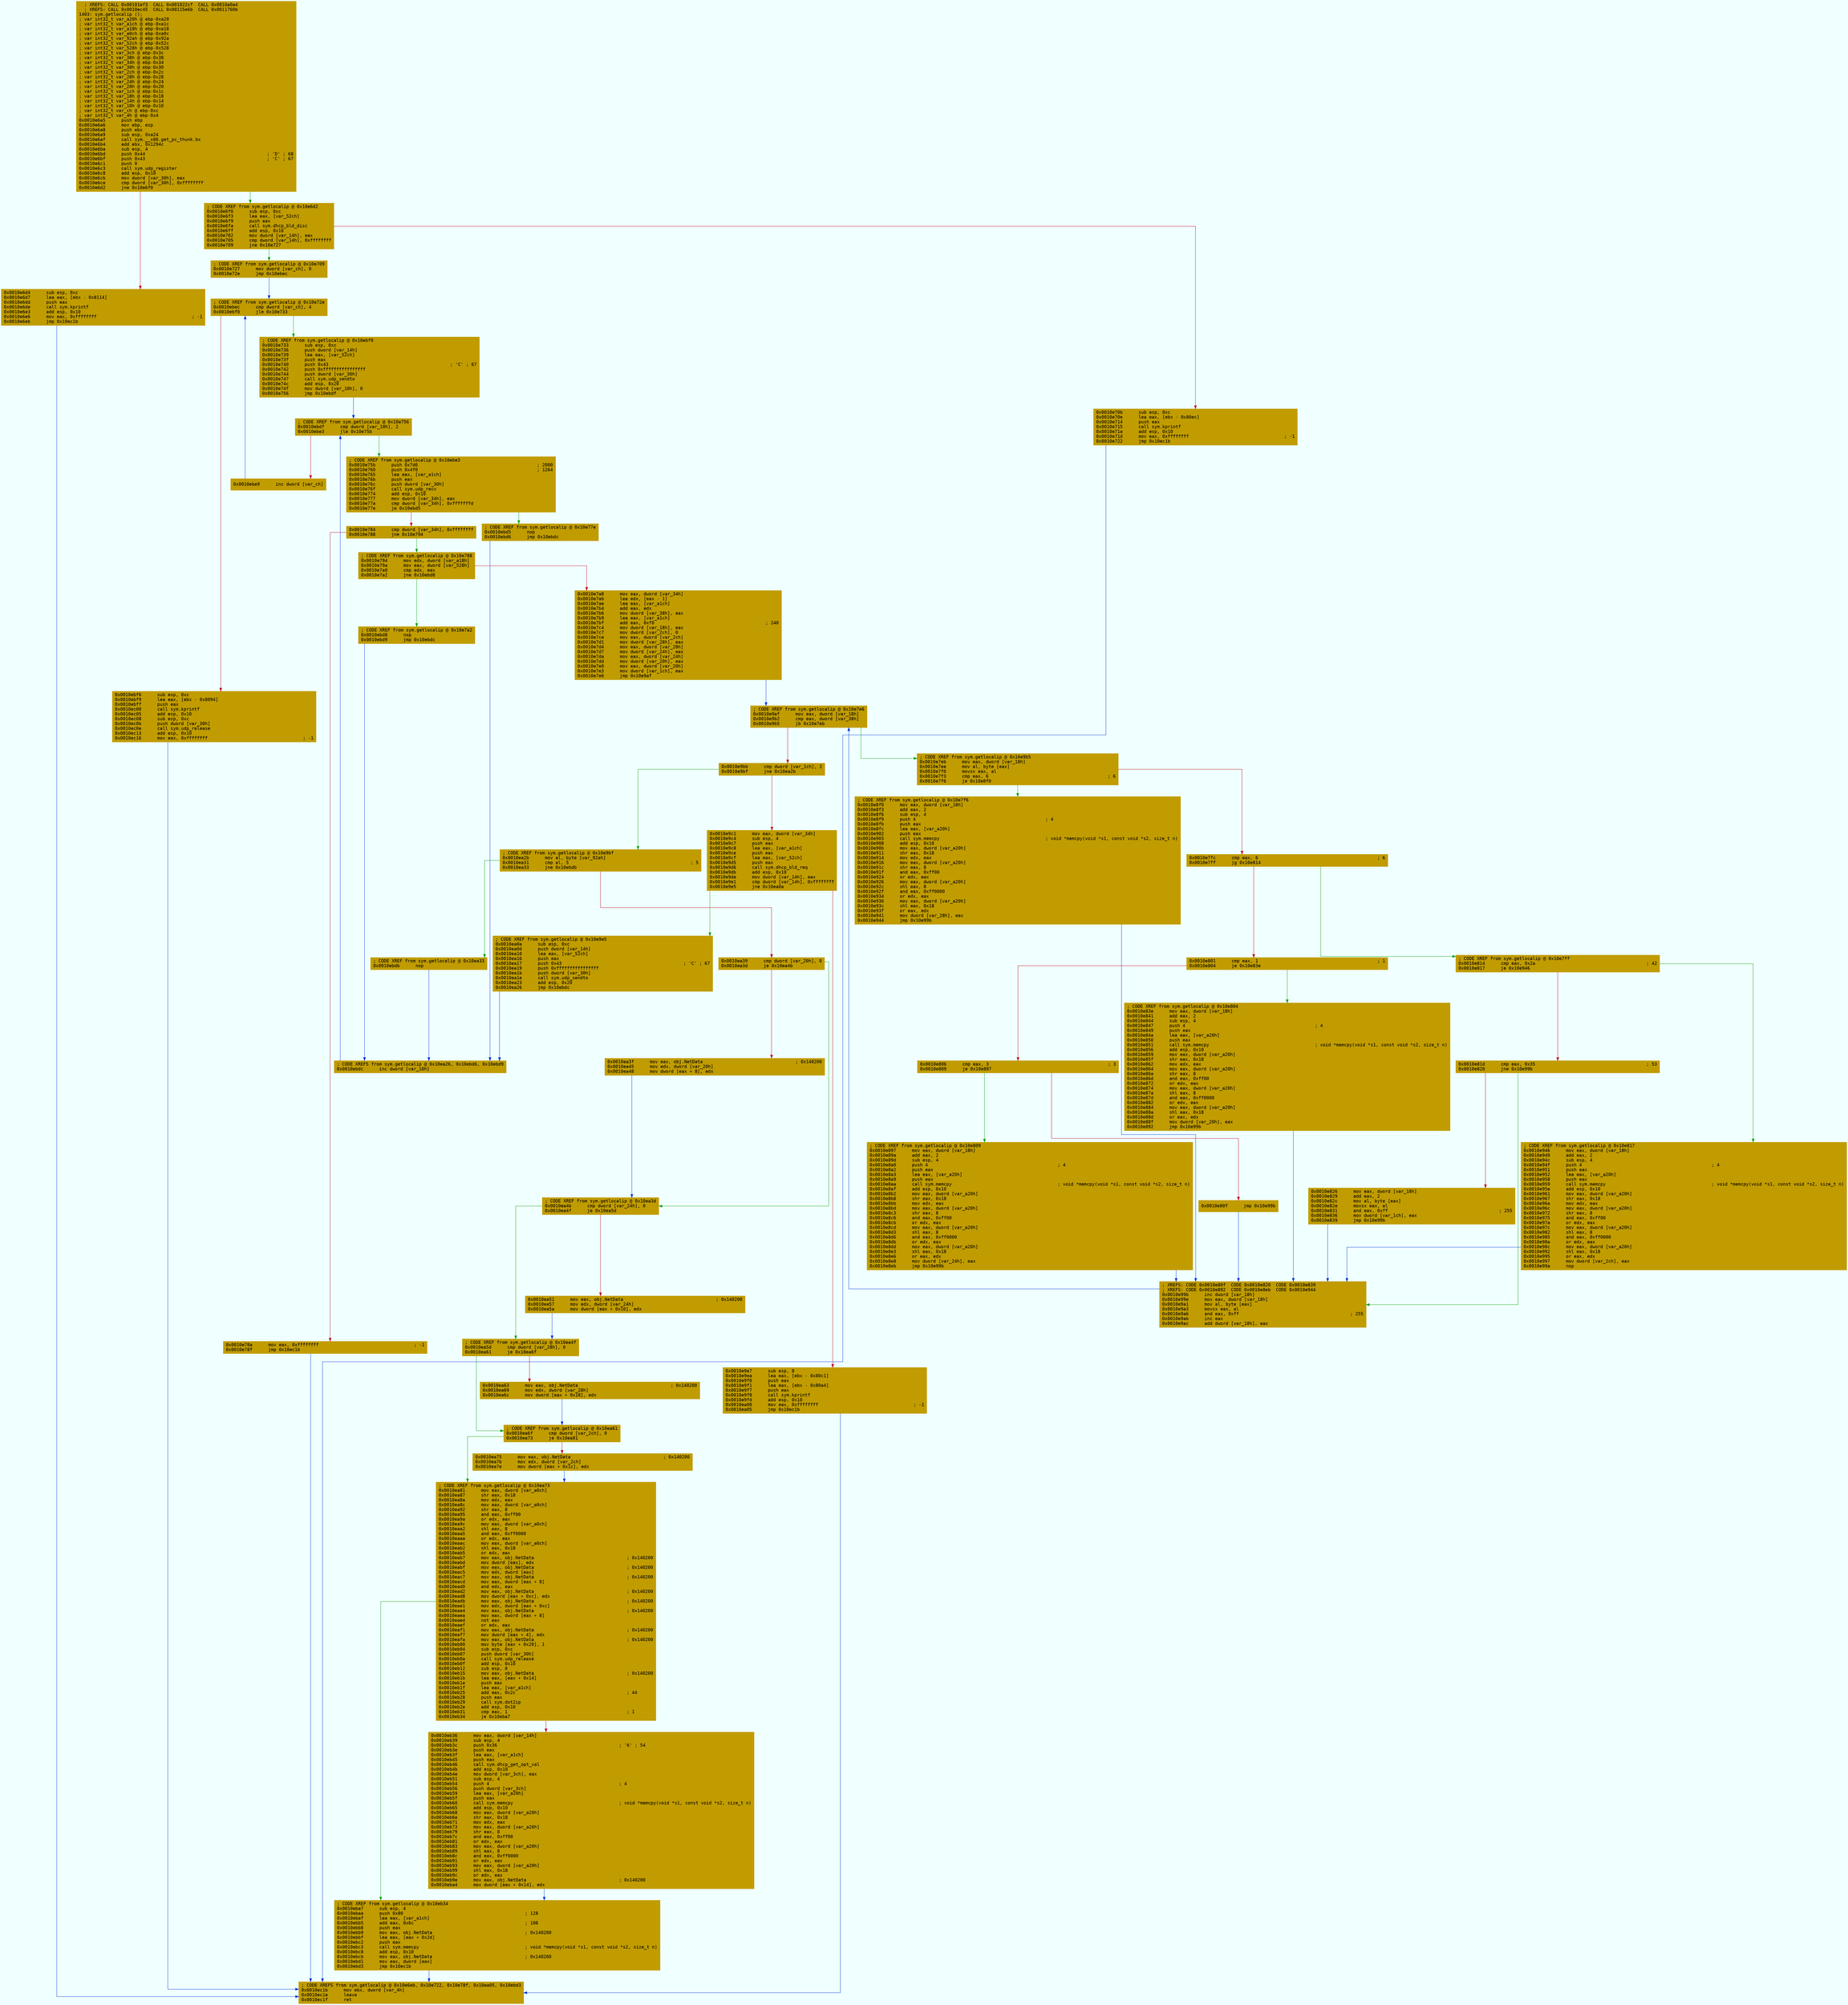 digraph code {
	graph [bgcolor=azure fontsize=8 fontname="Courier" splines="ortho"];
	node [fillcolor=gray style=filled shape=box];
	edge [arrowhead="normal"];
	"0x0010e6a5" [URL="sym.getlocalip/0x0010e6a5", fillcolor="#c19c00",color="#c19c00", fontname="Courier",label="  ; XREFS: CALL 0x00101ef3  CALL 0x001022cf  CALL 0x0010a0a4  \l  ; XREFS: CALL 0x0010ec45  CALL 0x00115e6b  CALL 0x0011760b  \l1403: sym.getlocalip ();\l; var int32_t var_a20h @ ebp-0xa20\l; var int32_t var_a1ch @ ebp-0xa1c\l; var int32_t var_a18h @ ebp-0xa18\l; var int32_t var_a0ch @ ebp-0xa0c\l; var int32_t var_92ah @ ebp-0x92a\l; var int32_t var_52ch @ ebp-0x52c\l; var int32_t var_528h @ ebp-0x528\l; var int32_t var_3ch @ ebp-0x3c\l; var int32_t var_38h @ ebp-0x38\l; var int32_t var_34h @ ebp-0x34\l; var int32_t var_30h @ ebp-0x30\l; var int32_t var_2ch @ ebp-0x2c\l; var int32_t var_28h @ ebp-0x28\l; var int32_t var_24h @ ebp-0x24\l; var int32_t var_20h @ ebp-0x20\l; var int32_t var_1ch @ ebp-0x1c\l; var int32_t var_18h @ ebp-0x18\l; var int32_t var_14h @ ebp-0x14\l; var int32_t var_10h @ ebp-0x10\l; var int32_t var_ch @ ebp-0xc\l; var int32_t var_4h @ ebp-0x4\l0x0010e6a5      push ebp\l0x0010e6a6      mov ebp, esp\l0x0010e6a8      push ebx\l0x0010e6a9      sub esp, 0xa24\l0x0010e6af      call sym.__x86.get_pc_thunk.bx\l0x0010e6b4      add ebx, 0x1294c\l0x0010e6ba      sub esp, 4\l0x0010e6bd      push 0x44                                              ; 'D' ; 68\l0x0010e6bf      push 0x43                                              ; 'C' ; 67\l0x0010e6c1      push 0\l0x0010e6c3      call sym.udp_register\l0x0010e6c8      add esp, 0x10\l0x0010e6cb      mov dword [var_30h], eax\l0x0010e6ce      cmp dword [var_30h], 0xffffffff\l0x0010e6d2      jne 0x10e6f0\l"]
	"0x0010e6d4" [URL="sym.getlocalip/0x0010e6d4", fillcolor="#c19c00",color="#c19c00", fontname="Courier",label="0x0010e6d4      sub esp, 0xc\l0x0010e6d7      lea eax, [ebx - 0x8114]\l0x0010e6dd      push eax\l0x0010e6de      call sym.kprintf\l0x0010e6e3      add esp, 0x10\l0x0010e6e6      mov eax, 0xffffffff                                    ; -1\l0x0010e6eb      jmp 0x10ec1b\l"]
	"0x0010e6f0" [URL="sym.getlocalip/0x0010e6f0", fillcolor="#c19c00",color="#c19c00", fontname="Courier",label="; CODE XREF from sym.getlocalip @ 0x10e6d2\l0x0010e6f0      sub esp, 0xc\l0x0010e6f3      lea eax, [var_52ch]\l0x0010e6f9      push eax\l0x0010e6fa      call sym.dhcp_bld_disc\l0x0010e6ff      add esp, 0x10\l0x0010e702      mov dword [var_14h], eax\l0x0010e705      cmp dword [var_14h], 0xffffffff\l0x0010e709      jne 0x10e727\l"]
	"0x0010e70b" [URL="sym.getlocalip/0x0010e70b", fillcolor="#c19c00",color="#c19c00", fontname="Courier",label="0x0010e70b      sub esp, 0xc\l0x0010e70e      lea eax, [ebx - 0x80ec]\l0x0010e714      push eax\l0x0010e715      call sym.kprintf\l0x0010e71a      add esp, 0x10\l0x0010e71d      mov eax, 0xffffffff                                    ; -1\l0x0010e722      jmp 0x10ec1b\l"]
	"0x0010e727" [URL="sym.getlocalip/0x0010e727", fillcolor="#c19c00",color="#c19c00", fontname="Courier",label="; CODE XREF from sym.getlocalip @ 0x10e709\l0x0010e727      mov dword [var_ch], 0\l0x0010e72e      jmp 0x10ebec\l"]
	"0x0010e733" [URL="sym.getlocalip/0x0010e733", fillcolor="#c19c00",color="#c19c00", fontname="Courier",label="; CODE XREF from sym.getlocalip @ 0x10ebf0\l0x0010e733      sub esp, 0xc\l0x0010e736      push dword [var_14h]\l0x0010e739      lea eax, [var_52ch]\l0x0010e73f      push eax\l0x0010e740      push 0x43                                              ; 'C' ; 67\l0x0010e742      push 0xffffffffffffffff\l0x0010e744      push dword [var_30h]\l0x0010e747      call sym.udp_sendto\l0x0010e74c      add esp, 0x20\l0x0010e74f      mov dword [var_10h], 0\l0x0010e756      jmp 0x10ebdf\l"]
	"0x0010e75b" [URL="sym.getlocalip/0x0010e75b", fillcolor="#c19c00",color="#c19c00", fontname="Courier",label="; CODE XREF from sym.getlocalip @ 0x10ebe3\l0x0010e75b      push 0x7d0                                             ; 2000\l0x0010e760      push 0x4f0                                             ; 1264\l0x0010e765      lea eax, [var_a1ch]\l0x0010e76b      push eax\l0x0010e76c      push dword [var_30h]\l0x0010e76f      call sym.udp_recv\l0x0010e774      add esp, 0x10\l0x0010e777      mov dword [var_34h], eax\l0x0010e77a      cmp dword [var_34h], 0xfffffffd\l0x0010e77e      je 0x10ebd5\l"]
	"0x0010e784" [URL="sym.getlocalip/0x0010e784", fillcolor="#c19c00",color="#c19c00", fontname="Courier",label="0x0010e784      cmp dword [var_34h], 0xffffffff\l0x0010e788      jne 0x10e794\l"]
	"0x0010e78a" [URL="sym.getlocalip/0x0010e78a", fillcolor="#c19c00",color="#c19c00", fontname="Courier",label="0x0010e78a      mov eax, 0xffffffff                                    ; -1\l0x0010e78f      jmp 0x10ec1b\l"]
	"0x0010e794" [URL="sym.getlocalip/0x0010e794", fillcolor="#c19c00",color="#c19c00", fontname="Courier",label="; CODE XREF from sym.getlocalip @ 0x10e788\l0x0010e794      mov edx, dword [var_a18h]\l0x0010e79a      mov eax, dword [var_528h]\l0x0010e7a0      cmp edx, eax\l0x0010e7a2      jne 0x10ebd8\l"]
	"0x0010e7a8" [URL="sym.getlocalip/0x0010e7a8", fillcolor="#c19c00",color="#c19c00", fontname="Courier",label="0x0010e7a8      mov eax, dword [var_34h]\l0x0010e7ab      lea edx, [eax - 1]\l0x0010e7ae      lea eax, [var_a1ch]\l0x0010e7b4      add eax, edx\l0x0010e7b6      mov dword [var_38h], eax\l0x0010e7b9      lea eax, [var_a1ch]\l0x0010e7bf      add eax, 0xf0                                          ; 240\l0x0010e7c4      mov dword [var_18h], eax\l0x0010e7c7      mov dword [var_2ch], 0\l0x0010e7ce      mov eax, dword [var_2ch]\l0x0010e7d1      mov dword [var_28h], eax\l0x0010e7d4      mov eax, dword [var_28h]\l0x0010e7d7      mov dword [var_24h], eax\l0x0010e7da      mov eax, dword [var_24h]\l0x0010e7dd      mov dword [var_20h], eax\l0x0010e7e0      mov eax, dword [var_20h]\l0x0010e7e3      mov dword [var_1ch], eax\l0x0010e7e6      jmp 0x10e9af\l"]
	"0x0010e7eb" [URL="sym.getlocalip/0x0010e7eb", fillcolor="#c19c00",color="#c19c00", fontname="Courier",label="; CODE XREF from sym.getlocalip @ 0x10e9b5\l0x0010e7eb      mov eax, dword [var_18h]\l0x0010e7ee      mov al, byte [eax]\l0x0010e7f0      movsx eax, al\l0x0010e7f3      cmp eax, 6                                             ; 6\l0x0010e7f6      je 0x10e8f0\l"]
	"0x0010e7fc" [URL="sym.getlocalip/0x0010e7fc", fillcolor="#c19c00",color="#c19c00", fontname="Courier",label="0x0010e7fc      cmp eax, 6                                             ; 6\l0x0010e7ff      jg 0x10e814\l"]
	"0x0010e801" [URL="sym.getlocalip/0x0010e801", fillcolor="#c19c00",color="#c19c00", fontname="Courier",label="0x0010e801      cmp eax, 1                                             ; 1\l0x0010e804      je 0x10e83e\l"]
	"0x0010e806" [URL="sym.getlocalip/0x0010e806", fillcolor="#c19c00",color="#c19c00", fontname="Courier",label="0x0010e806      cmp eax, 3                                             ; 3\l0x0010e809      je 0x10e897\l"]
	"0x0010e80f" [URL="sym.getlocalip/0x0010e80f", fillcolor="#c19c00",color="#c19c00", fontname="Courier",label="0x0010e80f      jmp 0x10e99b\l"]
	"0x0010e814" [URL="sym.getlocalip/0x0010e814", fillcolor="#c19c00",color="#c19c00", fontname="Courier",label="; CODE XREF from sym.getlocalip @ 0x10e7ff\l0x0010e814      cmp eax, 0x2a                                          ; 42\l0x0010e817      je 0x10e946\l"]
	"0x0010e81d" [URL="sym.getlocalip/0x0010e81d", fillcolor="#c19c00",color="#c19c00", fontname="Courier",label="0x0010e81d      cmp eax, 0x35                                          ; 53\l0x0010e820      jne 0x10e99b\l"]
	"0x0010e826" [URL="sym.getlocalip/0x0010e826", fillcolor="#c19c00",color="#c19c00", fontname="Courier",label="0x0010e826      mov eax, dword [var_18h]\l0x0010e829      add eax, 2\l0x0010e82c      mov al, byte [eax]\l0x0010e82e      movsx eax, al\l0x0010e831      and eax, 0xff                                          ; 255\l0x0010e836      mov dword [var_1ch], eax\l0x0010e839      jmp 0x10e99b\l"]
	"0x0010e83e" [URL="sym.getlocalip/0x0010e83e", fillcolor="#c19c00",color="#c19c00", fontname="Courier",label="; CODE XREF from sym.getlocalip @ 0x10e804\l0x0010e83e      mov eax, dword [var_18h]\l0x0010e841      add eax, 2\l0x0010e844      sub esp, 4\l0x0010e847      push 4                                                 ; 4\l0x0010e849      push eax\l0x0010e84a      lea eax, [var_a20h]\l0x0010e850      push eax\l0x0010e851      call sym.memcpy                                        ; void *memcpy(void *s1, const void *s2, size_t n)\l0x0010e856      add esp, 0x10\l0x0010e859      mov eax, dword [var_a20h]\l0x0010e85f      shr eax, 0x18\l0x0010e862      mov edx, eax\l0x0010e864      mov eax, dword [var_a20h]\l0x0010e86a      shr eax, 8\l0x0010e86d      and eax, 0xff00\l0x0010e872      or edx, eax\l0x0010e874      mov eax, dword [var_a20h]\l0x0010e87a      shl eax, 8\l0x0010e87d      and eax, 0xff0000\l0x0010e882      or edx, eax\l0x0010e884      mov eax, dword [var_a20h]\l0x0010e88a      shl eax, 0x18\l0x0010e88d      or eax, edx\l0x0010e88f      mov dword [var_20h], eax\l0x0010e892      jmp 0x10e99b\l"]
	"0x0010e897" [URL="sym.getlocalip/0x0010e897", fillcolor="#c19c00",color="#c19c00", fontname="Courier",label="; CODE XREF from sym.getlocalip @ 0x10e809\l0x0010e897      mov eax, dword [var_18h]\l0x0010e89a      add eax, 2\l0x0010e89d      sub esp, 4\l0x0010e8a0      push 4                                                 ; 4\l0x0010e8a2      push eax\l0x0010e8a3      lea eax, [var_a20h]\l0x0010e8a9      push eax\l0x0010e8aa      call sym.memcpy                                        ; void *memcpy(void *s1, const void *s2, size_t n)\l0x0010e8af      add esp, 0x10\l0x0010e8b2      mov eax, dword [var_a20h]\l0x0010e8b8      shr eax, 0x18\l0x0010e8bb      mov edx, eax\l0x0010e8bd      mov eax, dword [var_a20h]\l0x0010e8c3      shr eax, 8\l0x0010e8c6      and eax, 0xff00\l0x0010e8cb      or edx, eax\l0x0010e8cd      mov eax, dword [var_a20h]\l0x0010e8d3      shl eax, 8\l0x0010e8d6      and eax, 0xff0000\l0x0010e8db      or edx, eax\l0x0010e8dd      mov eax, dword [var_a20h]\l0x0010e8e3      shl eax, 0x18\l0x0010e8e6      or eax, edx\l0x0010e8e8      mov dword [var_24h], eax\l0x0010e8eb      jmp 0x10e99b\l"]
	"0x0010e8f0" [URL="sym.getlocalip/0x0010e8f0", fillcolor="#c19c00",color="#c19c00", fontname="Courier",label="; CODE XREF from sym.getlocalip @ 0x10e7f6\l0x0010e8f0      mov eax, dword [var_18h]\l0x0010e8f3      add eax, 2\l0x0010e8f6      sub esp, 4\l0x0010e8f9      push 4                                                 ; 4\l0x0010e8fb      push eax\l0x0010e8fc      lea eax, [var_a20h]\l0x0010e902      push eax\l0x0010e903      call sym.memcpy                                        ; void *memcpy(void *s1, const void *s2, size_t n)\l0x0010e908      add esp, 0x10\l0x0010e90b      mov eax, dword [var_a20h]\l0x0010e911      shr eax, 0x18\l0x0010e914      mov edx, eax\l0x0010e916      mov eax, dword [var_a20h]\l0x0010e91c      shr eax, 8\l0x0010e91f      and eax, 0xff00\l0x0010e924      or edx, eax\l0x0010e926      mov eax, dword [var_a20h]\l0x0010e92c      shl eax, 8\l0x0010e92f      and eax, 0xff0000\l0x0010e934      or edx, eax\l0x0010e936      mov eax, dword [var_a20h]\l0x0010e93c      shl eax, 0x18\l0x0010e93f      or eax, edx\l0x0010e941      mov dword [var_28h], eax\l0x0010e944      jmp 0x10e99b\l"]
	"0x0010e946" [URL="sym.getlocalip/0x0010e946", fillcolor="#c19c00",color="#c19c00", fontname="Courier",label="; CODE XREF from sym.getlocalip @ 0x10e817\l0x0010e946      mov eax, dword [var_18h]\l0x0010e949      add eax, 2\l0x0010e94c      sub esp, 4\l0x0010e94f      push 4                                                 ; 4\l0x0010e951      push eax\l0x0010e952      lea eax, [var_a20h]\l0x0010e958      push eax\l0x0010e959      call sym.memcpy                                        ; void *memcpy(void *s1, const void *s2, size_t n)\l0x0010e95e      add esp, 0x10\l0x0010e961      mov eax, dword [var_a20h]\l0x0010e967      shr eax, 0x18\l0x0010e96a      mov edx, eax\l0x0010e96c      mov eax, dword [var_a20h]\l0x0010e972      shr eax, 8\l0x0010e975      and eax, 0xff00\l0x0010e97a      or edx, eax\l0x0010e97c      mov eax, dword [var_a20h]\l0x0010e982      shl eax, 8\l0x0010e985      and eax, 0xff0000\l0x0010e98a      or edx, eax\l0x0010e98c      mov eax, dword [var_a20h]\l0x0010e992      shl eax, 0x18\l0x0010e995      or eax, edx\l0x0010e997      mov dword [var_2ch], eax\l0x0010e99a      nop\l"]
	"0x0010e99b" [URL="sym.getlocalip/0x0010e99b", fillcolor="#c19c00",color="#c19c00", fontname="Courier",label="; XREFS: CODE 0x0010e80f  CODE 0x0010e820  CODE 0x0010e839  \l; XREFS: CODE 0x0010e892  CODE 0x0010e8eb  CODE 0x0010e944  \l0x0010e99b      inc dword [var_18h]\l0x0010e99e      mov eax, dword [var_18h]\l0x0010e9a1      mov al, byte [eax]\l0x0010e9a3      movsx eax, al\l0x0010e9a6      and eax, 0xff                                          ; 255\l0x0010e9ab      inc eax\l0x0010e9ac      add dword [var_18h], eax\l"]
	"0x0010e9af" [URL="sym.getlocalip/0x0010e9af", fillcolor="#c19c00",color="#c19c00", fontname="Courier",label="; CODE XREF from sym.getlocalip @ 0x10e7e6\l0x0010e9af      mov eax, dword [var_18h]\l0x0010e9b2      cmp eax, dword [var_38h]\l0x0010e9b5      jb 0x10e7eb\l"]
	"0x0010e9bb" [URL="sym.getlocalip/0x0010e9bb", fillcolor="#c19c00",color="#c19c00", fontname="Courier",label="0x0010e9bb      cmp dword [var_1ch], 2\l0x0010e9bf      jne 0x10ea2b\l"]
	"0x0010e9c1" [URL="sym.getlocalip/0x0010e9c1", fillcolor="#c19c00",color="#c19c00", fontname="Courier",label="0x0010e9c1      mov eax, dword [var_34h]\l0x0010e9c4      sub esp, 4\l0x0010e9c7      push eax\l0x0010e9c8      lea eax, [var_a1ch]\l0x0010e9ce      push eax\l0x0010e9cf      lea eax, [var_52ch]\l0x0010e9d5      push eax\l0x0010e9d6      call sym.dhcp_bld_req\l0x0010e9db      add esp, 0x10\l0x0010e9de      mov dword [var_14h], eax\l0x0010e9e1      cmp dword [var_14h], 0xffffffff\l0x0010e9e5      jne 0x10ea0a\l"]
	"0x0010e9e7" [URL="sym.getlocalip/0x0010e9e7", fillcolor="#c19c00",color="#c19c00", fontname="Courier",label="0x0010e9e7      sub esp, 8\l0x0010e9ea      lea eax, [ebx - 0x80c1]\l0x0010e9f0      push eax\l0x0010e9f1      lea eax, [ebx - 0x80a4]\l0x0010e9f7      push eax\l0x0010e9f8      call sym.kprintf\l0x0010e9fd      add esp, 0x10\l0x0010ea00      mov eax, 0xffffffff                                    ; -1\l0x0010ea05      jmp 0x10ec1b\l"]
	"0x0010ea0a" [URL="sym.getlocalip/0x0010ea0a", fillcolor="#c19c00",color="#c19c00", fontname="Courier",label="; CODE XREF from sym.getlocalip @ 0x10e9e5\l0x0010ea0a      sub esp, 0xc\l0x0010ea0d      push dword [var_14h]\l0x0010ea10      lea eax, [var_52ch]\l0x0010ea16      push eax\l0x0010ea17      push 0x43                                              ; 'C' ; 67\l0x0010ea19      push 0xffffffffffffffff\l0x0010ea1b      push dword [var_30h]\l0x0010ea1e      call sym.udp_sendto\l0x0010ea23      add esp, 0x20\l0x0010ea26      jmp 0x10ebdc\l"]
	"0x0010ea2b" [URL="sym.getlocalip/0x0010ea2b", fillcolor="#c19c00",color="#c19c00", fontname="Courier",label="; CODE XREF from sym.getlocalip @ 0x10e9bf\l0x0010ea2b      mov al, byte [var_92ah]\l0x0010ea31      cmp al, 5                                              ; 5\l0x0010ea33      jne 0x10ebdb\l"]
	"0x0010ea39" [URL="sym.getlocalip/0x0010ea39", fillcolor="#c19c00",color="#c19c00", fontname="Courier",label="0x0010ea39      cmp dword [var_20h], 0\l0x0010ea3d      je 0x10ea4b\l"]
	"0x0010ea3f" [URL="sym.getlocalip/0x0010ea3f", fillcolor="#c19c00",color="#c19c00", fontname="Courier",label="0x0010ea3f      mov eax, obj.NetData                                   ; 0x140200\l0x0010ea45      mov edx, dword [var_20h]\l0x0010ea48      mov dword [eax + 8], edx\l"]
	"0x0010ea4b" [URL="sym.getlocalip/0x0010ea4b", fillcolor="#c19c00",color="#c19c00", fontname="Courier",label="; CODE XREF from sym.getlocalip @ 0x10ea3d\l0x0010ea4b      cmp dword [var_24h], 0\l0x0010ea4f      je 0x10ea5d\l"]
	"0x0010ea51" [URL="sym.getlocalip/0x0010ea51", fillcolor="#c19c00",color="#c19c00", fontname="Courier",label="0x0010ea51      mov eax, obj.NetData                                   ; 0x140200\l0x0010ea57      mov edx, dword [var_24h]\l0x0010ea5a      mov dword [eax + 0x10], edx\l"]
	"0x0010ea5d" [URL="sym.getlocalip/0x0010ea5d", fillcolor="#c19c00",color="#c19c00", fontname="Courier",label="; CODE XREF from sym.getlocalip @ 0x10ea4f\l0x0010ea5d      cmp dword [var_28h], 0\l0x0010ea61      je 0x10ea6f\l"]
	"0x0010ea63" [URL="sym.getlocalip/0x0010ea63", fillcolor="#c19c00",color="#c19c00", fontname="Courier",label="0x0010ea63      mov eax, obj.NetData                                   ; 0x140200\l0x0010ea69      mov edx, dword [var_28h]\l0x0010ea6c      mov dword [eax + 0x18], edx\l"]
	"0x0010ea6f" [URL="sym.getlocalip/0x0010ea6f", fillcolor="#c19c00",color="#c19c00", fontname="Courier",label="; CODE XREF from sym.getlocalip @ 0x10ea61\l0x0010ea6f      cmp dword [var_2ch], 0\l0x0010ea73      je 0x10ea81\l"]
	"0x0010ea75" [URL="sym.getlocalip/0x0010ea75", fillcolor="#c19c00",color="#c19c00", fontname="Courier",label="0x0010ea75      mov eax, obj.NetData                                   ; 0x140200\l0x0010ea7b      mov edx, dword [var_2ch]\l0x0010ea7e      mov dword [eax + 0x1c], edx\l"]
	"0x0010ea81" [URL="sym.getlocalip/0x0010ea81", fillcolor="#c19c00",color="#c19c00", fontname="Courier",label="; CODE XREF from sym.getlocalip @ 0x10ea73\l0x0010ea81      mov eax, dword [var_a0ch]\l0x0010ea87      shr eax, 0x18\l0x0010ea8a      mov edx, eax\l0x0010ea8c      mov eax, dword [var_a0ch]\l0x0010ea92      shr eax, 8\l0x0010ea95      and eax, 0xff00\l0x0010ea9a      or edx, eax\l0x0010ea9c      mov eax, dword [var_a0ch]\l0x0010eaa2      shl eax, 8\l0x0010eaa5      and eax, 0xff0000\l0x0010eaaa      or edx, eax\l0x0010eaac      mov eax, dword [var_a0ch]\l0x0010eab2      shl eax, 0x18\l0x0010eab5      or edx, eax\l0x0010eab7      mov eax, obj.NetData                                   ; 0x140200\l0x0010eabd      mov dword [eax], edx\l0x0010eabf      mov eax, obj.NetData                                   ; 0x140200\l0x0010eac5      mov edx, dword [eax]\l0x0010eac7      mov eax, obj.NetData                                   ; 0x140200\l0x0010eacd      mov eax, dword [eax + 8]\l0x0010ead0      and edx, eax\l0x0010ead2      mov eax, obj.NetData                                   ; 0x140200\l0x0010ead8      mov dword [eax + 0xc], edx\l0x0010eadb      mov eax, obj.NetData                                   ; 0x140200\l0x0010eae1      mov edx, dword [eax + 0xc]\l0x0010eae4      mov eax, obj.NetData                                   ; 0x140200\l0x0010eaea      mov eax, dword [eax + 8]\l0x0010eaed      not eax\l0x0010eaef      or edx, eax\l0x0010eaf1      mov eax, obj.NetData                                   ; 0x140200\l0x0010eaf7      mov dword [eax + 4], edx\l0x0010eafa      mov eax, obj.NetData                                   ; 0x140200\l0x0010eb00      mov byte [eax + 0x20], 1\l0x0010eb04      sub esp, 0xc\l0x0010eb07      push dword [var_30h]\l0x0010eb0a      call sym.udp_release\l0x0010eb0f      add esp, 0x10\l0x0010eb12      sub esp, 8\l0x0010eb15      mov eax, obj.NetData                                   ; 0x140200\l0x0010eb1b      lea eax, [eax + 0x14]\l0x0010eb1e      push eax\l0x0010eb1f      lea eax, [var_a1ch]\l0x0010eb25      add eax, 0x2c                                          ; 44\l0x0010eb28      push eax\l0x0010eb29      call sym.dot2ip\l0x0010eb2e      add esp, 0x10\l0x0010eb31      cmp eax, 1                                             ; 1\l0x0010eb34      je 0x10eba7\l"]
	"0x0010eb36" [URL="sym.getlocalip/0x0010eb36", fillcolor="#c19c00",color="#c19c00", fontname="Courier",label="0x0010eb36      mov eax, dword [var_14h]\l0x0010eb39      sub esp, 4\l0x0010eb3c      push 0x36                                              ; '6' ; 54\l0x0010eb3e      push eax\l0x0010eb3f      lea eax, [var_a1ch]\l0x0010eb45      push eax\l0x0010eb46      call sym.dhcp_get_opt_val\l0x0010eb4b      add esp, 0x10\l0x0010eb4e      mov dword [var_3ch], eax\l0x0010eb51      sub esp, 4\l0x0010eb54      push 4                                                 ; 4\l0x0010eb56      push dword [var_3ch]\l0x0010eb59      lea eax, [var_a20h]\l0x0010eb5f      push eax\l0x0010eb60      call sym.memcpy                                        ; void *memcpy(void *s1, const void *s2, size_t n)\l0x0010eb65      add esp, 0x10\l0x0010eb68      mov eax, dword [var_a20h]\l0x0010eb6e      shr eax, 0x18\l0x0010eb71      mov edx, eax\l0x0010eb73      mov eax, dword [var_a20h]\l0x0010eb79      shr eax, 8\l0x0010eb7c      and eax, 0xff00\l0x0010eb81      or edx, eax\l0x0010eb83      mov eax, dword [var_a20h]\l0x0010eb89      shl eax, 8\l0x0010eb8c      and eax, 0xff0000\l0x0010eb91      or edx, eax\l0x0010eb93      mov eax, dword [var_a20h]\l0x0010eb99      shl eax, 0x18\l0x0010eb9c      or edx, eax\l0x0010eb9e      mov eax, obj.NetData                                   ; 0x140200\l0x0010eba4      mov dword [eax + 0x14], edx\l"]
	"0x0010eba7" [URL="sym.getlocalip/0x0010eba7", fillcolor="#c19c00",color="#c19c00", fontname="Courier",label="; CODE XREF from sym.getlocalip @ 0x10eb34\l0x0010eba7      sub esp, 4\l0x0010ebaa      push 0x80                                              ; 128\l0x0010ebaf      lea eax, [var_a1ch]\l0x0010ebb5      add eax, 0x6c                                          ; 108\l0x0010ebb8      push eax\l0x0010ebb9      mov eax, obj.NetData                                   ; 0x140200\l0x0010ebbf      lea eax, [eax + 0x2d]\l0x0010ebc2      push eax\l0x0010ebc3      call sym.memcpy                                        ; void *memcpy(void *s1, const void *s2, size_t n)\l0x0010ebc8      add esp, 0x10\l0x0010ebcb      mov eax, obj.NetData                                   ; 0x140200\l0x0010ebd1      mov eax, dword [eax]\l0x0010ebd3      jmp 0x10ec1b\l"]
	"0x0010ebd5" [URL="sym.getlocalip/0x0010ebd5", fillcolor="#c19c00",color="#c19c00", fontname="Courier",label="; CODE XREF from sym.getlocalip @ 0x10e77e\l0x0010ebd5      nop\l0x0010ebd6      jmp 0x10ebdc\l"]
	"0x0010ebd8" [URL="sym.getlocalip/0x0010ebd8", fillcolor="#c19c00",color="#c19c00", fontname="Courier",label="; CODE XREF from sym.getlocalip @ 0x10e7a2\l0x0010ebd8      nop\l0x0010ebd9      jmp 0x10ebdc\l"]
	"0x0010ebdb" [URL="sym.getlocalip/0x0010ebdb", fillcolor="#c19c00",color="#c19c00", fontname="Courier",label="; CODE XREF from sym.getlocalip @ 0x10ea33\l0x0010ebdb      nop\l"]
	"0x0010ebdc" [URL="sym.getlocalip/0x0010ebdc", fillcolor="#c19c00",color="#c19c00", fontname="Courier",label="; CODE XREFS from sym.getlocalip @ 0x10ea26, 0x10ebd6, 0x10ebd9\l0x0010ebdc      inc dword [var_10h]\l"]
	"0x0010ebdf" [URL="sym.getlocalip/0x0010ebdf", fillcolor="#c19c00",color="#c19c00", fontname="Courier",label="; CODE XREF from sym.getlocalip @ 0x10e756\l0x0010ebdf      cmp dword [var_10h], 2\l0x0010ebe3      jle 0x10e75b\l"]
	"0x0010ebe9" [URL="sym.getlocalip/0x0010ebe9", fillcolor="#c19c00",color="#c19c00", fontname="Courier",label="0x0010ebe9      inc dword [var_ch]\l"]
	"0x0010ebec" [URL="sym.getlocalip/0x0010ebec", fillcolor="#c19c00",color="#c19c00", fontname="Courier",label="; CODE XREF from sym.getlocalip @ 0x10e72e\l0x0010ebec      cmp dword [var_ch], 4\l0x0010ebf0      jle 0x10e733\l"]
	"0x0010ebf6" [URL="sym.getlocalip/0x0010ebf6", fillcolor="#c19c00",color="#c19c00", fontname="Courier",label="0x0010ebf6      sub esp, 0xc\l0x0010ebf9      lea eax, [ebx - 0x8094]\l0x0010ebff      push eax\l0x0010ec00      call sym.kprintf\l0x0010ec05      add esp, 0x10\l0x0010ec08      sub esp, 0xc\l0x0010ec0b      push dword [var_30h]\l0x0010ec0e      call sym.udp_release\l0x0010ec13      add esp, 0x10\l0x0010ec16      mov eax, 0xffffffff                                    ; -1\l"]
	"0x0010ec1b" [URL="sym.getlocalip/0x0010ec1b", fillcolor="#c19c00",color="#c19c00", fontname="Courier",label="; CODE XREFS from sym.getlocalip @ 0x10e6eb, 0x10e722, 0x10e78f, 0x10ea05, 0x10ebd3\l0x0010ec1b      mov ebx, dword [var_4h]\l0x0010ec1e      leave\l0x0010ec1f      ret\l"]
        "0x0010e6a5" -> "0x0010e6f0" [color="#13a10e"];
        "0x0010e6a5" -> "0x0010e6d4" [color="#c50f1f"];
        "0x0010e6d4" -> "0x0010ec1b" [color="#0037da"];
        "0x0010e6f0" -> "0x0010e727" [color="#13a10e"];
        "0x0010e6f0" -> "0x0010e70b" [color="#c50f1f"];
        "0x0010e70b" -> "0x0010ec1b" [color="#0037da"];
        "0x0010e727" -> "0x0010ebec" [color="#0037da"];
        "0x0010e733" -> "0x0010ebdf" [color="#0037da"];
        "0x0010e75b" -> "0x0010ebd5" [color="#13a10e"];
        "0x0010e75b" -> "0x0010e784" [color="#c50f1f"];
        "0x0010e784" -> "0x0010e794" [color="#13a10e"];
        "0x0010e784" -> "0x0010e78a" [color="#c50f1f"];
        "0x0010e78a" -> "0x0010ec1b" [color="#0037da"];
        "0x0010e794" -> "0x0010ebd8" [color="#13a10e"];
        "0x0010e794" -> "0x0010e7a8" [color="#c50f1f"];
        "0x0010e7a8" -> "0x0010e9af" [color="#0037da"];
        "0x0010e7eb" -> "0x0010e8f0" [color="#13a10e"];
        "0x0010e7eb" -> "0x0010e7fc" [color="#c50f1f"];
        "0x0010e7fc" -> "0x0010e814" [color="#13a10e"];
        "0x0010e7fc" -> "0x0010e801" [color="#c50f1f"];
        "0x0010e801" -> "0x0010e83e" [color="#13a10e"];
        "0x0010e801" -> "0x0010e806" [color="#c50f1f"];
        "0x0010e806" -> "0x0010e897" [color="#13a10e"];
        "0x0010e806" -> "0x0010e80f" [color="#c50f1f"];
        "0x0010e80f" -> "0x0010e99b" [color="#0037da"];
        "0x0010e814" -> "0x0010e946" [color="#13a10e"];
        "0x0010e814" -> "0x0010e81d" [color="#c50f1f"];
        "0x0010e81d" -> "0x0010e99b" [color="#13a10e"];
        "0x0010e81d" -> "0x0010e826" [color="#c50f1f"];
        "0x0010e826" -> "0x0010e99b" [color="#0037da"];
        "0x0010e83e" -> "0x0010e99b" [color="#0037da"];
        "0x0010e897" -> "0x0010e99b" [color="#0037da"];
        "0x0010e8f0" -> "0x0010e99b" [color="#0037da"];
        "0x0010e946" -> "0x0010e99b" [color="#0037da"];
        "0x0010e99b" -> "0x0010e9af" [color="#0037da"];
        "0x0010e9af" -> "0x0010e7eb" [color="#13a10e"];
        "0x0010e9af" -> "0x0010e9bb" [color="#c50f1f"];
        "0x0010e9bb" -> "0x0010ea2b" [color="#13a10e"];
        "0x0010e9bb" -> "0x0010e9c1" [color="#c50f1f"];
        "0x0010e9c1" -> "0x0010ea0a" [color="#13a10e"];
        "0x0010e9c1" -> "0x0010e9e7" [color="#c50f1f"];
        "0x0010e9e7" -> "0x0010ec1b" [color="#0037da"];
        "0x0010ea0a" -> "0x0010ebdc" [color="#0037da"];
        "0x0010ea2b" -> "0x0010ebdb" [color="#13a10e"];
        "0x0010ea2b" -> "0x0010ea39" [color="#c50f1f"];
        "0x0010ea39" -> "0x0010ea4b" [color="#13a10e"];
        "0x0010ea39" -> "0x0010ea3f" [color="#c50f1f"];
        "0x0010ea3f" -> "0x0010ea4b" [color="#0037da"];
        "0x0010ea4b" -> "0x0010ea5d" [color="#13a10e"];
        "0x0010ea4b" -> "0x0010ea51" [color="#c50f1f"];
        "0x0010ea51" -> "0x0010ea5d" [color="#0037da"];
        "0x0010ea5d" -> "0x0010ea6f" [color="#13a10e"];
        "0x0010ea5d" -> "0x0010ea63" [color="#c50f1f"];
        "0x0010ea63" -> "0x0010ea6f" [color="#0037da"];
        "0x0010ea6f" -> "0x0010ea81" [color="#13a10e"];
        "0x0010ea6f" -> "0x0010ea75" [color="#c50f1f"];
        "0x0010ea75" -> "0x0010ea81" [color="#0037da"];
        "0x0010ea81" -> "0x0010eba7" [color="#13a10e"];
        "0x0010ea81" -> "0x0010eb36" [color="#c50f1f"];
        "0x0010eb36" -> "0x0010eba7" [color="#0037da"];
        "0x0010eba7" -> "0x0010ec1b" [color="#0037da"];
        "0x0010ebd5" -> "0x0010ebdc" [color="#0037da"];
        "0x0010ebd8" -> "0x0010ebdc" [color="#0037da"];
        "0x0010ebdb" -> "0x0010ebdc" [color="#0037da"];
        "0x0010ebdc" -> "0x0010ebdf" [color="#0037da"];
        "0x0010ebdf" -> "0x0010e75b" [color="#13a10e"];
        "0x0010ebdf" -> "0x0010ebe9" [color="#c50f1f"];
        "0x0010ebe9" -> "0x0010ebec" [color="#0037da"];
        "0x0010ebec" -> "0x0010e733" [color="#13a10e"];
        "0x0010ebec" -> "0x0010ebf6" [color="#c50f1f"];
        "0x0010ebf6" -> "0x0010ec1b" [color="#0037da"];
}
